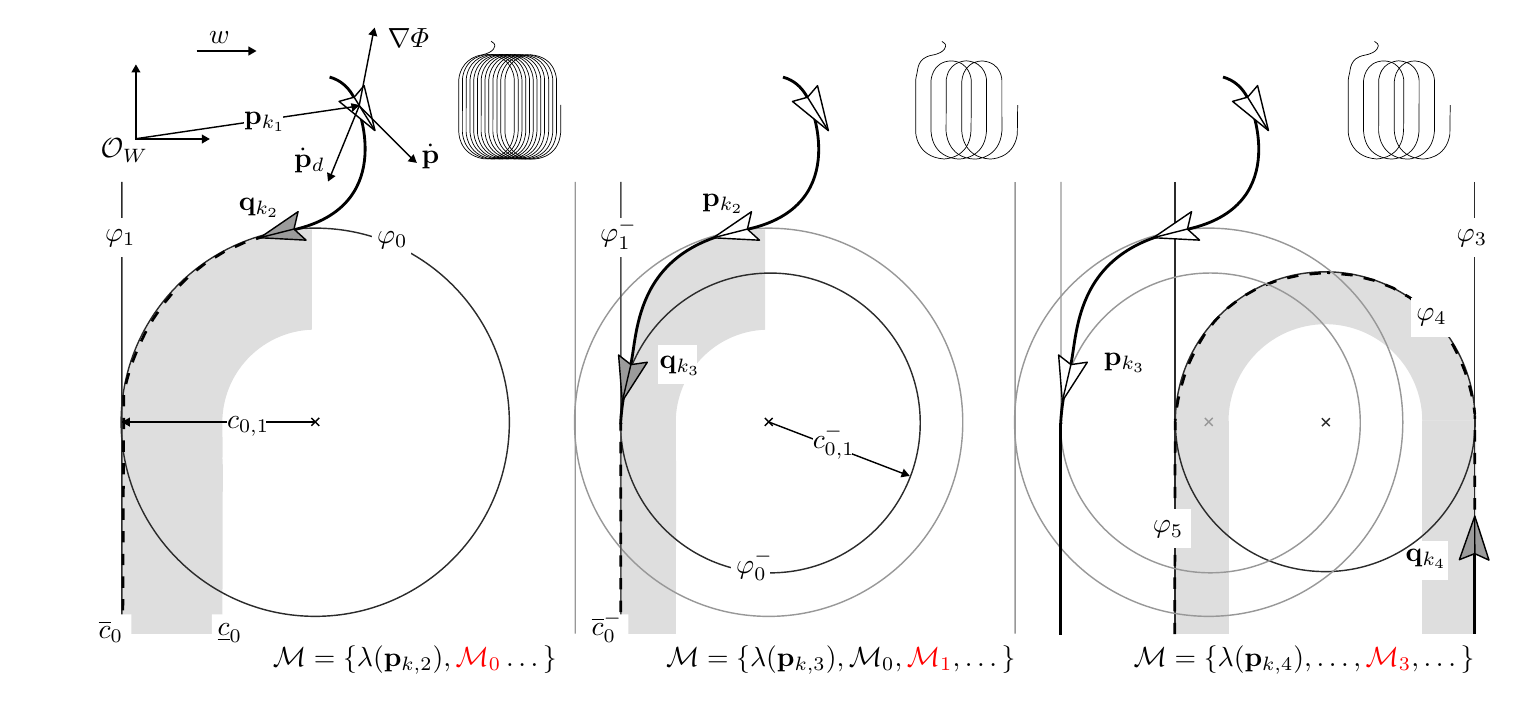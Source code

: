 
\definecolor{cDEDEDE}{RGB}{222,222,222}
\definecolor{cFFFFFF}{RGB}{255,255,255}
\definecolor{c2B2B2B}{RGB}{43,43,43}
\definecolor{c9B9B9B}{RGB}{155,155,155}
\definecolor{c989898}{RGB}{152,152,152}
\definecolor{c4D4D4D}{RGB}{77,77,77}


\def \globalscale {.960000}
\begin{tikzpicture}[y=0.80pt, x=0.80pt, yscale=-\globalscale, xscale=\globalscale, inner sep=0pt, outer sep=0pt]
\path[fill=cDEDEDE,line join=round,even odd rule,line width=0.512pt] (534.618,185.961) -- (509.813,185.961) .. controls (509.813,147.161) and (541.267,115.707) .. (580.067,115.707) -- (580.067,140.265) .. controls (554.954,140.422) and (534.642,160.817) .. (534.618,185.961) -- cycle;



\path[fill=cDEDEDE,line join=round,even odd rule,line width=0.512pt] (580.082,140.247) -- (580.082,115.442) .. controls (618.882,115.442) and (650.336,146.896) .. (650.336,185.696) -- (625.778,185.696) .. controls (625.621,160.583) and (605.226,140.271) .. (580.082,140.247) -- cycle;



\path[fill=cDEDEDE,line join=round,even odd rule,line width=0.512pt] (509.217,286.038) -- (534.608,286.038) -- (534.608,185.703) -- (509.217,185.703) -- (509.217,286.038) -- cycle;



\path[fill=cDEDEDE,line join=round,even odd rule,line width=0.512pt] (625.707,286.023) -- (651.098,286.023) -- (651.117,185.554) -- (625.726,185.554) -- (625.707,286.023) -- cycle;



\path[fill=cDEDEDE,line join=round,line width=1.280pt] (13.965,183.96) -- (14.002,183.96) .. controls (15.368,135.46) and (54.69,96.456) .. (103.316,95.6) -- (103.316,142.854) .. controls (80.744,143.684) and (62.539,161.614) .. (61.274,184.072) -- (61.293,202.684) -- (61.274,203.106) -- (61.274,203.533) .. controls (61.294,204.607) and (61.448,205.723) .. (61.419,206.779) -- (61.426,206.789) -- (61.426,209.4) -- (61.274,268.529) -- (61.274,279.168) -- (61.246,279.168) -- (61.246,279.379) -- (61.23,280.573) -- (61.316,286.013) -- (13.706,286.024) .. controls (13.706,283.557) and (13.674,288.434) .. (13.659,282.977) -- (13.659,280.704) -- (13.659,280.243) -- (13.659,279.625) -- (13.659,279.175) -- (13.659,186.853) -- (13.965,183.96) -- cycle;



  \path[fill=cFFFFFF,line join=round,line width=1.024pt,rounded corners=0.0cm] (619.414,242.328) rectangle (637.765,260.679);



  \path[cm={{1.0,0.0,0.0,1.0,(618.0,255.0)}}] (0.0,0.0) node[above right] () {$\mathbf{q}_{k_4}$};



\path[draw=c2B2B2B,line join=round,line width=0.512pt] (580.124,186.149) ellipse (1.983cm and 1.983cm);



\path[draw=c2B2B2B,line join=round,line width=0.512pt] (509.454,73.29) -- (509.454,285.801);



\path[draw=c2B2B2B,line join=round,line width=0.512pt] (104.919,186.397) ellipse (2.568cm and 2.568cm);



\path[draw=black,line join=round,line width=0.512pt] (106.821,188.1) -- (103.105,184.383);



\path[draw=black,line join=round,line width=0.512pt] (103.107,188.098) -- (106.823,184.382);



\path[draw=c2B2B2B,line join=round,line width=0.512pt] (13.969,73.29) -- (13.968,285.801);



\path[draw=black,line join=round,line width=0.512pt] (105.025,186.288) -- (13.86,186.288);



\path[fill=black,line join=round,line width=0.256pt] (17.708,188.509) -- (17.699,184.153) -- (13.931,186.339) -- (17.708,188.509) -- cycle;



\path[draw=c2B2B2B,line join=round,line width=0.512pt] (650.474,73.311) -- (650.474,285.822);



\path[draw=c2B2B2B,line join=round,line width=0.512pt] (582.285,188.237) -- (578.569,184.521);



\path[draw=c2B2B2B,line join=round,line width=0.512pt] (578.57,188.237) -- (582.286,184.521);



\path[draw=black,line join=round,line width=1.024pt] (111.671,24.009) .. controls (122.229,26.858) and (124.726,37.697) .. (124.726,37.697) .. controls (124.726,37.697) and (144.513,86.344) .. (92.188,96.386) .. controls (85.394,97.69) and (86.904,98.925) .. (90.564,98.788);



\path[draw=black,fill=cFFFFFF,line join=round,line width=0.512pt] (133.031,49.191) -- (127.915,28.019) -- (123.232,33.466) -- (116.134,35.446) -- (133.031,49.191) -- cycle;



\path[fill=black,line join=round,line width=0.256pt] (649.853,227.461) -- (649.857,222.127) -- (651.137,222.128) -- (651.133,227.462) -- (649.853,227.461) -- cycle(649.861,216.794) -- (649.865,211.461) -- (651.145,211.462) -- (651.141,216.795) -- (649.861,216.794) -- cycle(649.869,206.127) -- (649.873,200.794) -- (651.153,200.795) -- (651.149,206.128) -- (649.869,206.127) -- cycle(649.878,195.461) -- (649.882,190.127) -- (651.162,190.128) -- (651.157,195.462) -- (649.878,195.461) -- cycle(649.886,184.794) -- (649.887,183.157) -- (649.898,183.032) -- (649.934,182.911) -- (649.994,182.801) -- (650.075,182.704) -- (650.171,182.624) -- (650.281,182.564) -- (650.402,182.528) -- (650.527,182.517) -- (649.833,182.49) -- (649.607,180.462) -- (649.472,179.568) -- (650.741,179.404) -- (650.877,180.298) -- (651.108,182.375) -- (650.527,183.797) -- (651.167,183.158) -- (651.166,184.795) -- (649.886,184.794) -- cycle(648.539,174.346) -- (648.306,173.176) -- (647.291,169.195) -- (648.539,168.914) -- (649.555,172.895) -- (649.801,174.128) -- (648.539,174.346) -- cycle(645.725,164.137) -- (645.302,162.82) -- (643.847,159.192) -- (645.052,158.761) -- (646.507,162.389) -- (646.956,163.785) -- (645.725,164.137) -- cycle(641.667,154.383) -- (639.919,150.878) -- (639.201,149.722) -- (640.32,149.101) -- (641.038,150.256) -- (642.836,153.861) -- (641.667,154.383) -- cycle(636.385,145.193) -- (636.125,144.773) -- (633.187,141.008) -- (634.238,140.278) -- (637.176,144.044) -- (637.504,144.571) -- (636.385,145.193) -- cycle(629.727,137.057) -- (625.968,133.274) -- (626.93,132.43) -- (630.689,136.214) -- (629.727,137.057) -- cycle(621.817,130.055) -- (619.321,128.127) -- (617.503,127.091) -- (618.215,126.027) -- (620.033,127.064) -- (622.667,129.097) -- (621.817,130.055) -- cycle(612.871,124.448) -- (611.627,123.739) -- (608.082,122.341) -- (608.636,121.187) -- (612.181,122.585) -- (613.582,123.384) -- (612.871,124.448) -- cycle(603.12,120.384) -- (602.737,120.233) -- (598.04,119.107) -- (598.425,117.886) -- (603.122,119.012) -- (603.675,119.23) -- (603.12,120.384) -- cycle(592.854,117.863) -- (592.56,117.793) -- (587.642,117.287) -- (587.857,116.025) -- (592.775,116.531) -- (593.239,116.642) -- (592.854,117.863) -- cycle(582.337,116.741) -- (581.008,116.605) -- (581.06,115.326) -- (582.551,115.48) -- (582.337,116.741) -- cycle(649.845,238.127) -- (649.849,232.794) -- (651.129,232.795) -- (651.125,238.128) -- (649.845,238.127) -- cycle;



\path[fill=black,line join=round,line width=0.256pt] (508.687,275.435) -- (508.699,270.102) -- (509.979,270.105) -- (509.967,275.438) -- (508.687,275.435) -- cycle(508.711,264.768) -- (508.723,259.435) -- (510.003,259.438) -- (509.991,264.771) -- (508.711,264.768) -- cycle(508.735,254.102) -- (508.747,248.768) -- (510.027,248.771) -- (510.015,254.105) -- (508.735,254.102) -- cycle(508.759,243.435) -- (508.771,238.102) -- (510.052,238.105) -- (510.039,243.438) -- (508.759,243.435) -- cycle(508.784,232.768) -- (508.796,227.435) -- (510.076,227.438) -- (510.064,232.771) -- (508.784,232.768) -- cycle(508.808,222.102) -- (508.82,216.768) -- (510.1,216.771) -- (510.088,222.105) -- (508.808,222.102) -- cycle(508.832,211.435) -- (508.844,206.102) -- (510.124,206.105) -- (510.112,211.438) -- (508.832,211.435) -- cycle(508.856,200.768) -- (508.868,195.435) -- (510.148,195.438) -- (510.136,200.771) -- (508.856,200.768) -- cycle(508.88,190.102) -- (508.889,186.194) -- (508.9,186.069) -- (508.936,185.949) -- (508.996,185.839) -- (509.077,185.743) -- (509.173,185.662) -- (509.284,185.603) -- (509.404,185.566) -- (509.529,185.556) -- (508.934,185.382) -- (508.991,184.73) -- (510.268,184.817) -- (510.211,185.469) -- (509.529,186.836) -- (510.169,186.197) -- (510.16,190.105) -- (508.88,190.102) -- cycle(509.635,179.385) -- (510.349,175.333) -- (510.632,174.115) -- (511.886,174.367) -- (511.604,175.586) -- (510.901,179.575) -- (509.635,179.385) -- cycle(511.918,168.903) -- (513.313,164.217) -- (513.485,163.761) -- (514.699,164.168) -- (514.527,164.623) -- (513.156,169.227) -- (511.918,168.903) -- cycle(515.368,158.772) -- (515.687,157.927) -- (517.612,153.882) -- (518.79,154.38) -- (516.866,158.426) -- (516.582,159.178) -- (515.368,158.772) -- cycle(520.151,149.134) -- (522.703,144.877) -- (522.967,144.53) -- (524.029,145.244) -- (523.765,145.591) -- (521.281,149.736) -- (520.151,149.134) -- cycle(526.193,140.283) -- (527.537,138.515) -- (529.764,136.235) -- (530.736,137.069) -- (528.509,139.348) -- (527.256,140.998) -- (526.193,140.283) -- cycle(533.571,132.385) -- (537.782,129.112) -- (538.637,130.064) -- (534.426,133.337) -- (533.571,132.385) -- cycle(542.24,126.046) -- (546.88,123.416) -- (547.592,124.48) -- (542.952,127.11) -- (542.24,126.046) -- cycle(551.827,121.217) -- (556.804,119.299) -- (557.352,120.456) -- (552.375,122.373) -- (551.827,121.217) -- cycle(562.046,117.931) -- (567.247,116.752) -- (567.62,117.976) -- (562.418,119.156) -- (562.046,117.931) -- cycle(572.617,116.073) -- (577.931,115.609) -- (578.128,116.874) -- (572.814,117.337) -- (572.617,116.073) -- cycle(508.663,286.102) -- (508.675,280.768) -- (509.955,280.771) -- (509.943,286.104) -- (508.663,286.102) -- cycle;



  \path[fill=cFFFFFF,line join=round,line width=1.024pt,rounded corners=0.0cm] (5.039,90.105) rectangle (23.39,108.455);



  \path[cm={{1.0,0.0,0.0,1.0,(6.0,104.0)}}] (0.0,0.0) node[above right] () {$\varphi_1$};



  \path[fill=cFFFFFF,line join=round,line width=1.024pt,rounded corners=0.0cm] (131.706,92.232) rectangle (150.057,110.583);



  \path[cm={{1.0,0.0,0.0,1.0,(134.0,105.0)}}] (0.0,0.0) node[above right] () {$\varphi_0$};



  \path[fill=cFFFFFF,line join=round,line width=1.024pt,rounded corners=0.0cm] (642.1,90.105) rectangle (660.451,108.455);



  \path[cm={{1.0,0.0,0.0,1.0,(642.0,104.0)}}] (0.0,0.0) node[above right] () {$\varphi_3$};



\path[fill=cFFFFFF,line join=round,line width=1.024pt,rounded corners=0.0cm] (620.314,128.002) rectangle (638.665,146.353);



\path[cm={{1.0,0.0,0.0,1.0,(623.0,141.0)}}] (0.0,0.0) node[above right] () {$\varphi_4$};



  \path[fill=cFFFFFF,line join=round,line width=1.024pt] (74.685,276.855) -- (56.334,276.855) -- (56.307,294.584) -- (74.701,294.584) -- (74.685,276.855) -- cycle;



  \path[cm={{1.0,0.0,0.0,1.0,(59.0,290.0)}}] (0.0,0.0) node[above right] () {$\underline{c}_0$};



  \path[fill=cFFFFFF,line join=round,line width=1.024pt,rounded corners=0.0cm] (63.6,177.229) rectangle (81.95,195.58);



  \path[cm={{1.0,0.0,0.0,1.0,(63.5,193.0)}}] (0.0,0.0) node[above right] () {$c_{0,1}$};



\path[line join=round,line width=1.280pt] (123.807,37.108) -- (131.977,92.6);



\path[draw=black,line join=round,line width=0.512pt] (125.707,37.296) -- (111.763,71.386);



\path[draw=black,line join=round,line width=0.512pt] (125.566,37.617) -- (132.065,4.097);



\path[fill=black,line join=round,line width=0.256pt] (114.471,70.587) -- (110.495,68.805) -- (110.939,73.138) -- (114.471,70.587) -- cycle;



\path[fill=black,line join=round,line width=0.256pt] (129.876,3.915) -- (134.111,4.936) -- (132.878,0.758) -- (129.876,3.915) -- cycle;



\path[draw=black,line join=round,line width=0.512pt] (125.66,37.563) -- (151.309,63.254);



\path[fill=black,line join=round,line width=0.256pt] (151.193,60.274) -- (148.404,63.621) -- (152.697,64.362) -- (151.193,60.274) -- cycle;



\path[cm={{1.0,0.0,0.0,1.0,(139.0,10.0)}}] (0.0,0.0) node[above right] () {$\nabla\varPhi$};



\path[cm={{1.0,0.0,0.0,1.0,(155.0,67.0)}}] (0.0,0.0) node[above right] () {$\dot{\mathbf{p}}$};



\path[cm={{1.0,0.0,0.0,1.0,(95.0,69.0)}}] (0.0,0.0) node[above right] () {$\dot{\mathbf{p}}_d$};



\path[fill=black,line join=round,line width=0.256pt] (13.767,274.957) -- (13.79,269.623) -- (15.07,269.629) -- (15.047,274.962) -- (13.767,274.957) -- cycle(13.813,264.29) -- (13.836,258.957) -- (15.116,258.962) -- (15.093,264.296) -- (13.813,264.29) -- cycle(13.858,253.624) -- (13.881,248.29) -- (15.161,248.296) -- (15.138,253.629) -- (13.858,253.624) -- cycle(13.904,242.957) -- (13.927,237.624) -- (15.207,237.629) -- (15.184,242.962) -- (13.904,242.957) -- cycle(13.95,232.29) -- (13.972,226.957) -- (15.252,226.963) -- (15.229,232.296) -- (13.95,232.29) -- cycle(13.995,221.624) -- (14.018,216.291) -- (15.298,216.296) -- (15.275,221.629) -- (13.995,221.624) -- cycle(14.04,210.957) -- (14.063,205.624) -- (15.343,205.629) -- (15.32,210.963) -- (14.04,210.957) -- cycle(14.086,200.291) -- (14.109,194.957) -- (15.389,194.963) -- (15.366,200.296) -- (14.086,200.291) -- cycle(14.132,189.624) -- (14.154,184.291) -- (15.434,184.296) -- (15.412,189.63) -- (14.132,189.624) -- cycle(14.177,178.958) -- (14.2,173.624) -- (15.48,173.63) -- (15.457,178.963) -- (14.177,178.958) -- cycle(15.235,168.266) -- (15.607,166.705) -- (16.636,163.093) -- (17.875,163.415) -- (16.846,167.027) -- (16.486,168.535) -- (15.235,168.266) -- cycle(18.315,158.001) -- (18.72,156.809) -- (20.256,152.998) -- (21.457,153.441) -- (19.921,157.252) -- (19.538,158.38) -- (18.315,158.001) -- cycle(22.437,148.092) -- (24.29,144.225) -- (24.829,143.28) -- (25.964,143.872) -- (25.425,144.817) -- (23.609,148.606) -- (22.437,148.092) -- cycle(27.474,138.648) -- (28.188,137.398) -- (30.416,134.145) -- (31.502,134.822) -- (29.274,138.076) -- (28.609,139.241) -- (27.474,138.648) -- cycle(33.528,129.75) -- (36.929,125.642) -- (37.953,126.411) -- (34.551,130.518) -- (33.528,129.75) -- cycle(40.578,121.678) -- (44.379,117.936) -- (45.324,118.799) -- (41.523,122.541) -- (40.578,121.678) -- cycle(48.532,114.492) -- (52.723,111.194) -- (53.571,112.153) -- (49.38,115.451) -- (48.532,114.492) -- cycle(57.314,108.342) -- (61.888,105.549) -- (61.936,105.528) -- (62.535,106.659) -- (62.488,106.68) -- (58.047,109.392) -- (57.314,108.342) -- cycle(66.795,103.331) -- (71.655,101.134) -- (72.255,102.265) -- (67.395,104.462) -- (66.795,103.331) -- cycle(76.811,99.492) -- (81.906,97.918) -- (82.361,99.115) -- (77.265,100.689) -- (76.811,99.492) -- cycle(87.189,96.778) -- (92.439,95.838) -- (92.741,97.082) -- (87.492,98.022) -- (87.189,96.778) -- cycle(13.722,285.623) -- (13.745,280.29) -- (15.025,280.296) -- (15.002,285.629) -- (13.722,285.623) -- cycle;



  \path[fill=cFFFFFF,line join=round,line width=1.024pt] (18.4,276.855) -- (0.049,276.855) -- (-0.0,294.653) -- (18.393,294.607) -- (18.4,276.855) -- cycle;



  \path[cm={{1.0,0.0,0.0,1.0,(3.0,290.0)}}] (0.0,0.0) node[above right] () {$\overline{c}_0$};



\path[draw=black,fill=c9B9B9B,line join=round,line width=0.512pt] (78.856,99.597) -- (100.609,100.727) -- (94.909,95.538) -- (96.847,87.318) -- (78.856,99.597) -- cycle;



\path[cm={{1.0,0.0,0.0,1.0,(69.0,90.0)}}] (0.0,0.0) node[above right] () {$\mathbf{q}_{k_2}$};



\path[draw=black,line join=round,line width=0.512pt] (20.541,19.871) -- (20.541,53.429);



\path[draw=black,line join=round,line width=0.512pt] (53.868,53.157) -- (20.311,53.157);



\path[fill=black,line join=round,line width=0.256pt] (18.383,21.839) -- (22.739,21.829) -- (20.553,18.061) -- (18.383,21.839) -- cycle;



\path[fill=black,line join=round,line width=0.256pt] (51.547,50.965) -- (51.556,55.322) -- (55.324,53.136) -- (51.547,50.965) -- cycle;



\path[cm={{1.0,0.0,0.0,1.0,(4.0,64.0)}}] (0.0,0.0) node[above right] () {$\mathcal{O}_W$};



\path[draw=black,line join=round,line width=0.512pt] (20.601,53.002) -- (124.961,37.645);



\path[fill=black,line join=round,line width=0.256pt] (121.675,36.312) -- (122.426,40.407) -- (125.75,37.164) -- (121.675,36.312) -- cycle;



  \path[fill=cFFFFFF,line join=round,line width=1.024pt,rounded corners=0.0cm] (71.513,32.713) rectangle (89.863,51.064);



  \path[cm={{1.0,0.0,0.0,1.0,(71.5,49.5)}}] (0.0,0.0) node[above right] () {$\mathbf{p}_{k_1}$};



\path[draw=black,line join=round,line width=0.512pt] (49.101,11.659) -- (74.419,11.659);



\path[fill=black,line join=round,line width=0.256pt] (73.5,9.555) -- (73.509,13.912) -- (77.277,11.726) -- (73.5,9.555) -- cycle;



\path[cm={{1.0,0.0,0.0,1.0,(55.0,8.0)}}] (0.0,0.0) node[above right] () {$w$};



\path[draw=black,line join=round,line width=0.512pt] (79.337,99.465) -- (94.765,95.537);



\path[draw=black,line join=round,line width=0.512pt] (123.215,33.468) -- (132.893,49.053);



\path[fill=cDEDEDE,line join=round,even odd rule,line width=1.280pt] (289.717,100.663) .. controls (298.311,97.784) and (307.114,95.778) .. (316.638,95.611) -- (316.638,142.865) .. controls (294.065,143.695) and (275.86,161.625) .. (274.595,184.083) -- (274.614,202.695) -- (274.595,203.117) -- (274.595,203.544) .. controls (274.615,204.618) and (274.77,205.734) .. (274.74,206.789) -- (274.748,206.8) -- (274.748,209.411) -- (274.595,268.54) -- (274.595,279.179) -- (274.568,279.179) -- (274.567,279.39) -- (274.552,280.584) -- (274.637,286.024) -- (248.411,286.03) .. controls (248.822,256.507) and (247.349,214.504) .. (248.614,187.036) .. controls (249.231,173.621) and (252.208,163.346) .. (253.08,160.314) .. controls (256.352,148.938) and (254.017,115.418) .. (289.06,100.913) -- (289.717,100.663) -- cycle;



\path[draw=c989898,line join=round,line width=0.512pt] (318.248,186.419) ellipse (2.568cm and 2.568cm);



\path[draw=black,line join=round,line width=0.512pt] (320.149,188.122) -- (316.433,184.405);



\path[draw=black,line join=round,line width=0.512pt] (316.435,188.119) -- (320.151,184.403);



\path[draw=c2B2B2B,line join=round,line width=0.512pt] (319.041,186.741) ellipse (1.983cm and 1.983cm);



\path[draw=c4D4D4D,line join=round,line width=0.512pt] (248.745,73.311) -- (248.744,285.823);



\path[draw=black,line join=round,line width=0.512pt] (384.135,211.524) -- (318.541,186.367);



\path[fill=black,line join=round,line width=0.256pt] (381.815,208.257) -- (380.285,212.335) -- (384.582,211.621) -- (381.815,208.257) -- cycle;



\path[draw=black,line join=round,line width=1.024pt] (324.999,24.031) .. controls (335.557,26.879) and (338.055,37.718) .. (338.055,37.718) .. controls (338.055,37.718) and (358.058,86.447) .. (305.669,96.142) .. controls (253.279,105.838) and (256.807,147.391) .. (253.087,160.325) .. controls (249.241,173.696) and (248.655,186.181) .. (248.655,186.181) -- (248.676,186.572) -- (248.736,187.231);



\path[draw=black,fill=cFFFFFF,line join=round,line width=0.512pt] (346.359,49.212) -- (341.243,28.04) -- (336.56,33.487) -- (329.462,35.468) -- (346.359,49.212) -- cycle;



\path[draw=black,fill=c9B9B9B,line join=round,line width=0.512pt] (249.371,176.499) -- (261.152,158.178) -- (253.456,159.303) -- (247.644,154.786) -- (249.371,176.499) -- cycle;



\path[fill=black,line join=round,line width=0.256pt] (248.027,275.688) -- (248.027,270.354) -- (249.307,270.354) -- (249.307,275.688) -- (248.027,275.688) -- cycle(248.027,265.021) -- (248.027,259.688) -- (249.307,259.688) -- (249.307,265.021) -- (248.027,265.021) -- cycle(248.027,254.354) -- (248.027,249.021) -- (249.307,249.021) -- (249.307,254.354) -- (248.027,254.354) -- cycle(248.027,243.688) -- (248.027,238.354) -- (249.307,238.354) -- (249.307,243.688) -- (248.027,243.688) -- cycle(248.027,233.021) -- (248.027,227.688) -- (249.307,227.688) -- (249.307,233.021) -- (248.027,233.021) -- cycle(248.027,222.354) -- (248.027,217.021) -- (249.307,217.021) -- (249.307,222.354) -- (248.027,222.354) -- cycle(248.027,211.688) -- (248.027,206.354) -- (249.307,206.354) -- (249.307,211.688) -- (248.027,211.688) -- cycle(248.027,201.021) -- (248.027,195.688) -- (249.307,195.688) -- (249.307,201.021) -- (248.027,201.021) -- cycle(248.027,190.354) -- (248.027,186.756) -- (249.307,186.756) -- (249.307,190.354) -- (248.027,190.354) -- cycle(248.027,286.354) -- (248.027,281.021) -- (249.307,281.021) -- (249.307,286.354) -- (248.027,286.354) -- cycle;



  \path[fill=cFFFFFF,line join=round,line width=1.024pt,rounded corners=0.0cm] (239.815,90.126) rectangle (258.166,108.477);



  \path[cm={{1.0,0.0,0.0,1.0,(239.0,105.0)}}] (0.0,0.0) node[above right] () {$\varphi_1^-$};



  \path[fill=cFFFFFF,line join=round,line width=1.024pt] (252.266,276.853) -- (233.916,276.853) -- (233.866,294.652) -- (252.26,294.606) -- (252.266,276.853) -- cycle;



  \path[cm={{1.0,0.0,0.0,1.0,(235.0,290.0)}}] (0.0,0.0) node[above right] () {$\overline{c}_0^-$};



  \path[fill=cFFFFFF,line join=round,line width=1.024pt,rounded corners=0.0cm] (339.097,188.077) rectangle (357.448,206.428);



  \path[cm={{1.0,0.0,0.0,1.0,(339.0,204.0)}}] (0.0,0.0) node[above right] () {$c_{0,1}^-$};



\path[line join=round,line width=1.280pt] (337.135,37.13) -- (345.305,92.621);



\path[draw=black,fill=cFFFFFF,line join=round,line width=0.512pt] (292.185,99.619) -- (313.938,100.749) -- (308.238,95.559) -- (310.176,87.34) -- (292.185,99.619) -- cycle;



  \path[fill=cFFFFFF,line join=round,line width=1.024pt,rounded corners=0.0cm] (266.199,150.181) rectangle (284.55,168.532);



  \path[cm={{1.0,0.0,0.0,1.0,(267.0,164.2)}}] (0.0,0.0) node[above right] () {$\mathbf{q}_{k_3}$};



  \path[fill=cFFFFFF,line join=round,line width=1.024pt,rounded corners=0.0cm] (280.611,75.536) rectangle (298.962,93.887);



  \path[cm={{1.0,0.0,0.0,1.0,(287.0,88.0)}}] (0.0,0.0) node[above right] () {$\mathbf{p}_{k_2}$};



\path[draw=black,line join=round,line width=0.512pt] (292.665,99.486) -- (308.094,95.558);



\path[draw=black,line join=round,line width=0.512pt] (249.628,175.55) -- (253.399,159.398);



\path[draw=black,line join=round,line width=0.512pt] (336.544,33.489) -- (346.222,49.075);



  \path[fill=cFFFFFF,line join=round,line width=1.024pt,rounded corners=0.0cm] (300.497,247.947) rectangle (318.848,266.298);



  \path[cm={{1.0,0.0,0.0,1.0,(303.0,261.0)}}] (0.0,0.0) node[above right] () {$\varphi_0^-$};



\path[draw=c989898,line join=round,line width=0.512pt] (227.27,73.336) -- (227.269,285.848);



  \path[fill=cFFFFFF,line join=round,line width=1.024pt,rounded corners=0.0cm] (469.651,150.675) rectangle (488.002,169.026);



  \path[cm={{1.0,0.0,0.0,1.0,(476.0,163.0)}}] (0.0,0.0) node[above right] () {$\mathbf{p}_{k_3}$};



\path[draw=c989898,line join=round,line width=0.512pt] (525.283,186.398) ellipse (2.568cm and 2.568cm);



\path[draw=c989898,line join=round,line width=0.512pt] (527.185,188.1) -- (523.469,184.383);



\path[draw=c989898,line join=round,line width=0.512pt] (523.471,188.098) -- (527.187,184.383);



\path[draw=c989898,line join=round,line width=0.512pt] (526.077,186.72) ellipse (1.983cm and 1.983cm);



\path[draw=c989898,line join=round,line width=0.512pt] (455.78,73.29) -- (455.779,285.802);



\path[draw=black,line join=round,line width=1.024pt] (532.035,24.009) .. controls (542.592,26.858) and (545.09,37.697) .. (545.09,37.697) .. controls (545.09,37.697) and (565.094,86.425) .. (512.704,96.121) .. controls (460.315,105.817) and (463.842,147.37) .. (460.122,160.304) .. controls (456.277,173.674) and (455.69,186.16) .. (455.69,186.16) -- (455.711,186.55) -- (455.772,187.21);



\path[draw=black,fill=cFFFFFF,line join=round,line width=0.512pt] (456.406,176.478) -- (468.187,158.158) -- (460.492,159.282) -- (454.68,154.765) -- (456.406,176.478) -- cycle;



\path[draw=black,line join=round,line width=1.024pt] (455.703,286.333) -- (455.703,186.735);



  \path[fill=cFFFFFF,line join=round,line width=1.024pt,rounded corners=0.0cm] (498.76,227.181) rectangle (517.111,245.532);



  \path[cm={{1.0,0.0,0.0,1.0,(499.0,241.0)}}] (0.0,0.0) node[above right] () {$\varphi_5$};



\path[draw=black,line join=round,line width=0.512pt] (456.664,175.529) -- (460.434,159.377);



\path[draw=black,fill=cFFFFFF,line join=round,line width=0.512pt] (553.411,49.182) -- (548.295,28.009) -- (543.612,33.457) -- (536.514,35.437) -- (553.411,49.182) -- cycle;



\path[draw=black,fill=cFFFFFF,line join=round,line width=0.512pt] (499.237,99.588) -- (520.99,100.718) -- (515.29,95.529) -- (517.228,87.309) -- (499.237,99.588) -- cycle;



\path[draw=black,line join=round,line width=0.512pt] (499.718,99.455) -- (515.146,95.527);



\path[draw=black,line join=round,line width=0.512pt] (543.596,33.459) -- (553.274,49.044);



\path[draw=black,line join=round,line width=1.024pt] (650.495,286.026) -- (650.495,232.892);



\path[draw=black,fill=c9B9B9B,line join=round,line width=0.512pt] (650.478,230.537) -- (643.231,251.078) -- (650.461,248.212) -- (657.156,251.27) -- (650.478,230.537) -- cycle;



\path[draw=black,line join=round,line width=0.512pt] (650.446,231.521) -- (650.495,248.107);



  \path[draw=black,line join=round,line width=0.256pt] (399.767,7.207) .. controls (401.183,7.589) and (401.518,9.043) .. (401.518,9.043) .. controls (401.518,9.043) and (402.094,12.418) .. (395.066,13.719) .. controls (388.039,15.019) and (388.512,20.593) .. (388.013,22.328) .. controls (387.497,24.122) and (387.418,25.797) .. (387.418,25.797) -- (387.421,25.849) -- (387.429,25.938) -- (387.425,25.877) -- (387.42,39.695) -- (387.418,49.77) .. controls (387.418,49.77) and (387.519,61.487) .. (400.569,62.516) .. controls (400.569,62.516) and (412.933,62.741) .. (413.472,48.982) -- (413.547,39.653) -- (413.553,25.394) .. controls (413.553,25.394) and (413.091,16.746) .. (404.257,16.386);



  \path[draw=black,line join=round,line width=0.256pt] (435.418,37.155) -- (435.238,51.026) .. controls (433.366,62.861) and (422.369,62.553) .. (422.369,62.553) .. controls (408.864,61.743) and (409.102,48.938) .. (409.102,48.938) -- (409.119,35.311) -- (409.114,26.023) .. controls (409.417,23.461) and (409.923,20.999) .. (412.722,18.504) .. controls (415.521,16.009) and (419.323,16.474) .. (419.323,16.474) .. controls (428.046,17.463) and (427.978,25.59) .. (427.978,25.59) -- (427.978,35.705) -- (427.995,49.453) .. controls (426.983,62.469) and (415.35,62.604) .. (415.35,62.604) .. controls (401.895,62.132) and (401.726,49.384) .. (401.726,49.384) -- (401.792,31.478) -- (401.792,25.071) -- (402.309,22.991) .. controls (404.287,16.291) and (411.323,16.359) .. (411.323,16.359) .. controls (420.934,17.079) and (420.789,25.892) .. (420.789,25.892) -- (420.789,33.231) -- (420.722,44.78) -- (420.722,49.635) .. controls (419.811,62.735) and (407.848,62.544) .. (407.848,62.544) .. controls (407.848,62.544) and (395.508,62.864) .. (394.618,49.385) -- (394.609,39.664) -- (394.639,25.802) .. controls (394.639,25.802) and (394.954,16.607) .. (404.234,16.382);



  \path[draw=black,line join=round,line width=0.256pt] (187.629,7.125) .. controls (189.047,7.508) and (189.383,8.964) .. (189.383,8.964) .. controls (189.383,8.964) and (189.959,12.344) .. (182.922,13.646) .. controls (175.886,14.948) and (172.829,20.584) .. (172.475,24.99) -- (172.458,49.356) .. controls (172.458,49.356) and (171.919,60.416) .. (184.209,62.475) .. controls (184.209,62.475) and (197.901,63.543) .. (198.576,49.207) -- (198.582,25.619) .. controls (198.582,25.619) and (198.772,14.336) .. (186.326,13.379);



  \path[draw=black,line join=round,line width=0.256pt] (186.35,13.401) -- (184.982,13.471) .. controls (177.208,14.585) and (174.524,20.57) .. (174.169,24.976) -- (174.144,49.371) .. controls (174.144,49.371) and (173.753,60.4) .. (186.043,62.46) .. controls (186.043,62.46) and (199.736,63.527) .. (200.411,49.192) -- (200.417,25.603) .. controls (200.417,25.603) and (200.611,14.328) .. (188.165,13.371);



  \path[draw=black,line join=round,line width=0.256pt] (188.173,13.37) -- (186.745,13.543) .. controls (178.971,14.657) and (176.286,20.642) .. (175.932,25.048) -- (175.907,49.442) .. controls (175.907,49.442) and (175.516,60.471) .. (187.806,62.531) .. controls (187.806,62.531) and (201.498,63.599) .. (202.174,49.263) -- (202.18,25.674) .. controls (202.18,25.674) and (202.382,14.371) .. (189.936,13.414);



  \path[draw=black,line join=round,line width=0.256pt] (189.939,13.412) -- (188.572,13.482) .. controls (180.798,14.597) and (178.114,20.581) .. (177.759,24.987) -- (177.734,49.382) .. controls (177.734,49.382) and (177.343,60.411) .. (189.633,62.471) .. controls (189.633,62.471) and (203.326,63.539) .. (204.001,49.203) -- (204.007,25.614) .. controls (204.007,25.614) and (204.197,14.332) .. (191.751,13.375);



  \path[draw=black,line join=round,line width=0.256pt] (191.763,13.382) -- (190.335,13.554) .. controls (182.56,14.668) and (179.876,20.653) .. (179.522,25.059) -- (179.496,49.453) .. controls (179.496,49.453) and (179.106,60.483) .. (191.396,62.542) .. controls (191.396,62.542) and (205.088,63.61) .. (205.764,49.275) -- (205.769,25.686) .. controls (205.769,25.686) and (205.844,14.331) .. (193.398,13.374);



  \path[draw=black,line join=round,line width=0.256pt] (193.415,13.374) -- (192.052,13.456) .. controls (184.278,14.57) and (181.594,20.555) .. (181.239,24.961) -- (181.214,49.356) .. controls (181.214,49.356) and (180.823,60.385) .. (193.113,62.445) .. controls (193.113,62.445) and (206.805,63.512) .. (207.481,49.177) -- (207.487,25.588) .. controls (207.487,25.588) and (207.676,14.306) .. (195.23,13.348);



  \path[draw=black,line join=round,line width=0.256pt] (195.234,13.347) -- (193.806,13.519) .. controls (186.032,14.633) and (183.347,20.618) .. (182.993,25.024) -- (182.968,49.419) .. controls (182.968,49.419) and (182.577,60.448) .. (194.867,62.508) .. controls (194.867,62.508) and (208.559,63.575) .. (209.235,49.24) -- (209.241,25.651) .. controls (209.241,25.651) and (209.43,14.368) .. (196.984,13.411);



  \path[draw=black,line join=round,line width=0.256pt] (197.001,13.41) -- (195.633,13.48) .. controls (187.859,14.594) and (185.175,20.579) .. (184.82,24.985) -- (184.795,49.38) .. controls (184.795,49.38) and (184.404,60.409) .. (196.694,62.468) .. controls (196.694,62.468) and (210.387,63.536) .. (211.062,49.2) -- (211.068,25.612) .. controls (211.068,25.612) and (211.258,14.329) .. (198.812,13.372);



  \path[draw=black,line join=round,line width=0.256pt] (198.824,13.379) -- (197.396,13.552) .. controls (189.622,14.666) and (186.937,20.65) .. (186.583,25.056) -- (186.557,49.451) .. controls (186.557,49.451) and (186.184,60.447) .. (198.474,62.507) .. controls (198.474,62.507) and (212.149,63.608) .. (212.825,49.272) -- (212.83,25.683) .. controls (212.83,25.683) and (213.19,14.376) .. (200.744,13.419);



  \path[draw=black,line join=round,line width=0.256pt] (200.765,13.418) -- (199.336,13.59) .. controls (191.562,14.704) and (188.878,20.689) .. (188.524,25.095) -- (188.498,49.489) .. controls (188.498,49.489) and (188.164,60.474) .. (200.454,62.533) .. controls (200.454,62.533) and (214.09,63.646) .. (214.765,49.31) -- (214.771,25.722) .. controls (214.771,25.722) and (214.961,14.439) .. (202.515,13.482);



  \path[draw=black,line join=round,line width=0.256pt] (202.637,13.48) -- (201.269,13.551) .. controls (193.495,14.665) and (190.811,20.65) .. (190.456,25.056) -- (190.431,49.45) .. controls (190.431,49.45) and (190.04,60.48) .. (202.33,62.539) .. controls (202.33,62.539) and (216.023,63.607) .. (216.698,49.271) -- (216.704,25.682) .. controls (216.704,25.682) and (216.902,14.404) .. (204.456,13.447);



  \path[draw=black,line join=round,line width=0.256pt] (204.467,13.446) -- (203.038,13.619) .. controls (195.264,14.733) and (192.58,20.718) .. (192.225,25.124) -- (192.2,49.518) .. controls (192.2,49.518) and (191.831,60.526) .. (204.121,62.585) .. controls (204.121,62.585) and (217.792,63.675) .. (218.467,49.339) -- (218.473,25.75) .. controls (218.473,25.75) and (218.663,14.468) .. (206.217,13.511);



  \path[draw=black,line join=round,line width=0.256pt] (206.39,13.525) -- (205.022,13.596) .. controls (197.248,14.71) and (194.564,20.695) .. (194.209,25.101) -- (194.184,49.495) .. controls (194.184,49.495) and (193.793,60.525) .. (206.083,62.584) .. controls (206.083,62.584) and (219.776,63.652) .. (220.451,49.316) -- (220.441,37.03);



  \path[draw=black,line join=round,line width=0.256pt] (603.279,7.207) .. controls (604.695,7.589) and (605.03,9.043) .. (605.03,9.043) .. controls (605.03,9.043) and (605.606,12.418) .. (598.578,13.719) .. controls (591.55,15.019) and (592.024,20.593) .. (591.525,22.328) .. controls (591.009,24.122) and (590.93,25.797) .. (590.93,25.797) -- (590.933,25.849) -- (590.941,25.938) -- (590.936,25.877) -- (590.932,39.695) -- (590.93,49.77) .. controls (590.93,49.77) and (591.031,61.487) .. (604.08,62.516) .. controls (604.08,62.516) and (616.444,62.741) .. (616.984,48.982) -- (617.059,39.653) -- (617.064,25.394) .. controls (617.064,25.394) and (616.603,16.746) .. (607.768,16.386);



  \path[draw=black,line join=round,line width=0.256pt] (638.93,37.155) -- (638.75,51.026) .. controls (636.878,62.861) and (625.88,62.553) .. (625.88,62.553) .. controls (612.376,61.743) and (612.614,48.938) .. (612.614,48.938) -- (612.63,35.311) -- (612.625,26.023) .. controls (612.929,23.461) and (613.435,20.999) .. (616.234,18.504) .. controls (619.032,16.009) and (622.835,16.474) .. (622.835,16.474) .. controls (631.558,17.463) and (631.49,25.59) .. (631.49,25.59) -- (631.49,35.705) -- (631.507,49.453) .. controls (630.495,62.469) and (618.862,62.604) .. (618.862,62.604) .. controls (605.407,62.132) and (605.237,49.384) .. (605.237,49.384) -- (605.304,31.478) -- (605.304,25.071) -- (605.82,22.991) .. controls (607.799,16.291) and (614.835,16.359) .. (614.835,16.359) .. controls (624.446,17.079) and (624.301,25.892) .. (624.301,25.892) -- (624.301,33.231) -- (624.233,44.78) -- (624.233,49.635) .. controls (623.323,62.735) and (611.36,62.544) .. (611.36,62.544) .. controls (611.36,62.544) and (599.019,62.864) .. (598.13,49.385) -- (598.12,39.664) -- (598.151,25.802) .. controls (598.151,25.802) and (598.466,16.607) .. (607.746,16.382);



\path[cm={{1.0,0.0,0.0,1.0,(85.0,305.0)}}] (0.0,0.0) node[above right] () {$\mathcal{M}=\{\lambda(\mathbf{p}_{k,2}),{\color{red}\mathcal{M}_0}\dots\}$};



\path[cm={{1.0,0.0,0.0,1.0,(270.0,305.0)}}] (0.0,0.0) node[above right] () {$\mathcal{M}=\{\lambda(\mathbf{p}_{k,3}),\mathcal{M}_0,{\color{red}\mathcal{M}_1},\dots\}$};



\path[draw=c989898,line join=round,line width=0.512pt] (434.21,73.401) -- (434.209,285.912);



\path[cm={{1.0,0.0,0.0,1.0,(490.0,305.0)}}] (0.0,0.0) node[above right] () {$\mathcal{M}=\{\lambda(\mathbf{p}_{k,4}),\dots,{\color{red}\mathcal{M}_3},\dots\}$};




\end{tikzpicture}

